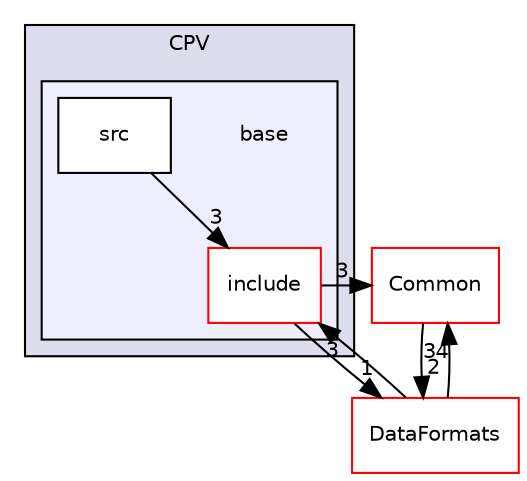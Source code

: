 digraph "/home/travis/build/AliceO2Group/AliceO2/Detectors/CPV/base" {
  bgcolor=transparent;
  compound=true
  node [ fontsize="10", fontname="Helvetica"];
  edge [ labelfontsize="10", labelfontname="Helvetica"];
  subgraph clusterdir_860de54695a0456b93a4bb1fd951d826 {
    graph [ bgcolor="#ddddee", pencolor="black", label="CPV" fontname="Helvetica", fontsize="10", URL="dir_860de54695a0456b93a4bb1fd951d826.html"]
  subgraph clusterdir_9f065a6c27ad05d142739bd8f4136180 {
    graph [ bgcolor="#eeeeff", pencolor="black", label="" URL="dir_9f065a6c27ad05d142739bd8f4136180.html"];
    dir_9f065a6c27ad05d142739bd8f4136180 [shape=plaintext label="base"];
    dir_6e381537ae2bc6d4d6b248b586fd749d [shape=box label="include" color="red" fillcolor="white" style="filled" URL="dir_6e381537ae2bc6d4d6b248b586fd749d.html"];
    dir_419227dfddf133e3e8d8c8338bc8f720 [shape=box label="src" color="black" fillcolor="white" style="filled" URL="dir_419227dfddf133e3e8d8c8338bc8f720.html"];
  }
  }
  dir_4ab6b4cc6a7edbff49100e9123df213f [shape=box label="Common" color="red" URL="dir_4ab6b4cc6a7edbff49100e9123df213f.html"];
  dir_2171f7ec022c5423887b07c69b2f5b48 [shape=box label="DataFormats" color="red" URL="dir_2171f7ec022c5423887b07c69b2f5b48.html"];
  dir_4ab6b4cc6a7edbff49100e9123df213f->dir_2171f7ec022c5423887b07c69b2f5b48 [headlabel="2", labeldistance=1.5 headhref="dir_000027_000076.html"];
  dir_6e381537ae2bc6d4d6b248b586fd749d->dir_4ab6b4cc6a7edbff49100e9123df213f [headlabel="3", labeldistance=1.5 headhref="dir_000198_000027.html"];
  dir_6e381537ae2bc6d4d6b248b586fd749d->dir_2171f7ec022c5423887b07c69b2f5b48 [headlabel="1", labeldistance=1.5 headhref="dir_000198_000076.html"];
  dir_419227dfddf133e3e8d8c8338bc8f720->dir_6e381537ae2bc6d4d6b248b586fd749d [headlabel="3", labeldistance=1.5 headhref="dir_000213_000198.html"];
  dir_2171f7ec022c5423887b07c69b2f5b48->dir_4ab6b4cc6a7edbff49100e9123df213f [headlabel="34", labeldistance=1.5 headhref="dir_000076_000027.html"];
  dir_2171f7ec022c5423887b07c69b2f5b48->dir_6e381537ae2bc6d4d6b248b586fd749d [headlabel="3", labeldistance=1.5 headhref="dir_000076_000198.html"];
}
